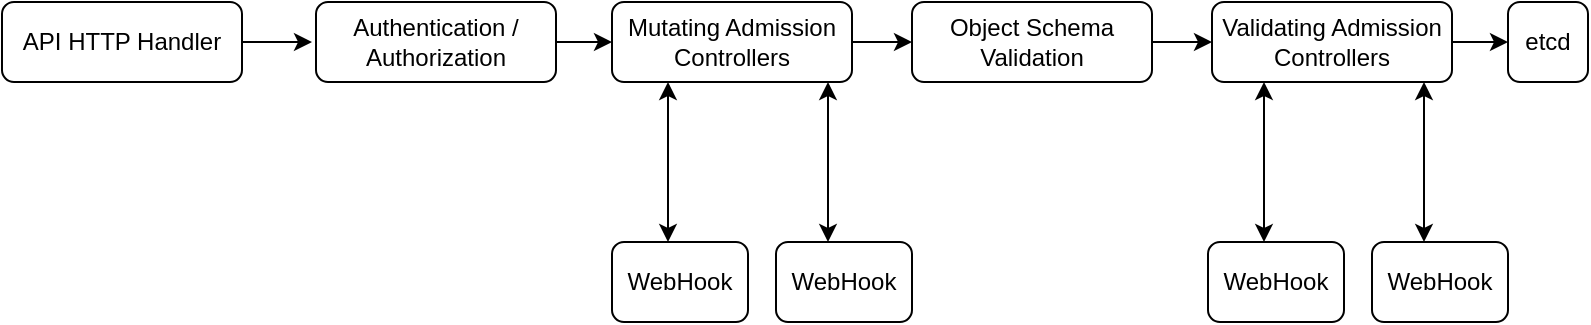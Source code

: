 <mxfile version="12.5.1" type="device"><diagram id="C5RBs43oDa-KdzZeNtuy" name="Page-1"><mxGraphModel dx="1422" dy="725" grid="1" gridSize="10" guides="1" tooltips="1" connect="1" arrows="1" fold="1" page="1" pageScale="1" pageWidth="827" pageHeight="1169" math="0" shadow="0"><root><mxCell id="WIyWlLk6GJQsqaUBKTNV-0"/><mxCell id="WIyWlLk6GJQsqaUBKTNV-1" parent="WIyWlLk6GJQsqaUBKTNV-0"/><mxCell id="X1aqrODTcFTo8A_dyaKB-1" value="" style="edgeStyle=orthogonalEdgeStyle;rounded=0;orthogonalLoop=1;jettySize=auto;html=1;" edge="1" parent="WIyWlLk6GJQsqaUBKTNV-1" source="WIyWlLk6GJQsqaUBKTNV-3"><mxGeometry relative="1" as="geometry"><mxPoint x="172" y="70" as="targetPoint"/></mxGeometry></mxCell><mxCell id="WIyWlLk6GJQsqaUBKTNV-3" value="API HTTP Handler" style="rounded=1;whiteSpace=wrap;html=1;fontSize=12;glass=0;strokeWidth=1;shadow=0;" parent="WIyWlLk6GJQsqaUBKTNV-1" vertex="1"><mxGeometry x="17" y="50" width="120" height="40" as="geometry"/></mxCell><mxCell id="X1aqrODTcFTo8A_dyaKB-2" value="" style="edgeStyle=orthogonalEdgeStyle;rounded=0;orthogonalLoop=1;jettySize=auto;html=1;" edge="1" parent="WIyWlLk6GJQsqaUBKTNV-1" source="X1aqrODTcFTo8A_dyaKB-0" target="WIyWlLk6GJQsqaUBKTNV-7"><mxGeometry relative="1" as="geometry"/></mxCell><mxCell id="X1aqrODTcFTo8A_dyaKB-0" value="Authentication / Authorization" style="rounded=1;whiteSpace=wrap;html=1;fontSize=12;glass=0;strokeWidth=1;shadow=0;" vertex="1" parent="WIyWlLk6GJQsqaUBKTNV-1"><mxGeometry x="174" y="50" width="120" height="40" as="geometry"/></mxCell><mxCell id="X1aqrODTcFTo8A_dyaKB-9" value="" style="edgeStyle=orthogonalEdgeStyle;rounded=0;orthogonalLoop=1;jettySize=auto;html=1;" edge="1" parent="WIyWlLk6GJQsqaUBKTNV-1" source="WIyWlLk6GJQsqaUBKTNV-7" target="X1aqrODTcFTo8A_dyaKB-8"><mxGeometry relative="1" as="geometry"/></mxCell><mxCell id="X1aqrODTcFTo8A_dyaKB-15" value="" style="edgeStyle=orthogonalEdgeStyle;rounded=0;orthogonalLoop=1;jettySize=auto;html=1;startArrow=classic;startFill=1;" edge="1" parent="WIyWlLk6GJQsqaUBKTNV-1" source="WIyWlLk6GJQsqaUBKTNV-7" target="X1aqrODTcFTo8A_dyaKB-14"><mxGeometry relative="1" as="geometry"><Array as="points"><mxPoint x="350" y="120"/><mxPoint x="350" y="120"/></Array></mxGeometry></mxCell><mxCell id="X1aqrODTcFTo8A_dyaKB-16" value="" style="edgeStyle=orthogonalEdgeStyle;rounded=0;orthogonalLoop=1;jettySize=auto;html=1;startArrow=classic;startFill=1;" edge="1" parent="WIyWlLk6GJQsqaUBKTNV-1" source="WIyWlLk6GJQsqaUBKTNV-7"><mxGeometry relative="1" as="geometry"><mxPoint x="430" y="170" as="targetPoint"/><Array as="points"><mxPoint x="430" y="110"/><mxPoint x="430" y="110"/></Array></mxGeometry></mxCell><mxCell id="WIyWlLk6GJQsqaUBKTNV-7" value="Mutating Admission Controllers" style="rounded=1;whiteSpace=wrap;html=1;fontSize=12;glass=0;strokeWidth=1;shadow=0;" parent="WIyWlLk6GJQsqaUBKTNV-1" vertex="1"><mxGeometry x="322" y="50" width="120" height="40" as="geometry"/></mxCell><mxCell id="X1aqrODTcFTo8A_dyaKB-14" value="WebHook" style="rounded=1;whiteSpace=wrap;html=1;fontSize=12;glass=0;strokeWidth=1;shadow=0;" vertex="1" parent="WIyWlLk6GJQsqaUBKTNV-1"><mxGeometry x="322" y="170" width="68" height="40" as="geometry"/></mxCell><mxCell id="X1aqrODTcFTo8A_dyaKB-11" value="" style="edgeStyle=orthogonalEdgeStyle;rounded=0;orthogonalLoop=1;jettySize=auto;html=1;" edge="1" parent="WIyWlLk6GJQsqaUBKTNV-1" source="X1aqrODTcFTo8A_dyaKB-8" target="X1aqrODTcFTo8A_dyaKB-10"><mxGeometry relative="1" as="geometry"/></mxCell><mxCell id="X1aqrODTcFTo8A_dyaKB-8" value="&lt;span style=&quot;white-space: normal&quot;&gt;Object Schema Validation&lt;/span&gt;" style="rounded=1;whiteSpace=wrap;html=1;fontSize=12;glass=0;strokeWidth=1;shadow=0;" vertex="1" parent="WIyWlLk6GJQsqaUBKTNV-1"><mxGeometry x="472" y="50" width="120" height="40" as="geometry"/></mxCell><mxCell id="X1aqrODTcFTo8A_dyaKB-13" value="" style="edgeStyle=orthogonalEdgeStyle;rounded=0;orthogonalLoop=1;jettySize=auto;html=1;" edge="1" parent="WIyWlLk6GJQsqaUBKTNV-1" source="X1aqrODTcFTo8A_dyaKB-10" target="X1aqrODTcFTo8A_dyaKB-12"><mxGeometry relative="1" as="geometry"/></mxCell><mxCell id="X1aqrODTcFTo8A_dyaKB-10" value="Validating Admission Controllers" style="rounded=1;whiteSpace=wrap;html=1;fontSize=12;glass=0;strokeWidth=1;shadow=0;" vertex="1" parent="WIyWlLk6GJQsqaUBKTNV-1"><mxGeometry x="622" y="50" width="120" height="40" as="geometry"/></mxCell><mxCell id="X1aqrODTcFTo8A_dyaKB-12" value="etcd" style="rounded=1;whiteSpace=wrap;html=1;fontSize=12;glass=0;strokeWidth=1;shadow=0;" vertex="1" parent="WIyWlLk6GJQsqaUBKTNV-1"><mxGeometry x="770" y="50" width="40" height="40" as="geometry"/></mxCell><mxCell id="X1aqrODTcFTo8A_dyaKB-18" value="WebHook" style="rounded=1;whiteSpace=wrap;html=1;fontSize=12;glass=0;strokeWidth=1;shadow=0;" vertex="1" parent="WIyWlLk6GJQsqaUBKTNV-1"><mxGeometry x="404" y="170" width="68" height="40" as="geometry"/></mxCell><mxCell id="X1aqrODTcFTo8A_dyaKB-21" value="WebHook" style="rounded=1;whiteSpace=wrap;html=1;fontSize=12;glass=0;strokeWidth=1;shadow=0;" vertex="1" parent="WIyWlLk6GJQsqaUBKTNV-1"><mxGeometry x="620" y="170" width="68" height="40" as="geometry"/></mxCell><mxCell id="X1aqrODTcFTo8A_dyaKB-22" value="WebHook" style="rounded=1;whiteSpace=wrap;html=1;fontSize=12;glass=0;strokeWidth=1;shadow=0;" vertex="1" parent="WIyWlLk6GJQsqaUBKTNV-1"><mxGeometry x="702" y="170" width="68" height="40" as="geometry"/></mxCell><mxCell id="X1aqrODTcFTo8A_dyaKB-23" value="" style="edgeStyle=orthogonalEdgeStyle;rounded=0;orthogonalLoop=1;jettySize=auto;html=1;startArrow=classic;startFill=1;" edge="1" target="X1aqrODTcFTo8A_dyaKB-21" parent="WIyWlLk6GJQsqaUBKTNV-1"><mxGeometry relative="1" as="geometry"><mxPoint x="648" y="90" as="sourcePoint"/><Array as="points"><mxPoint x="648" y="120"/><mxPoint x="648" y="120"/></Array></mxGeometry></mxCell><mxCell id="X1aqrODTcFTo8A_dyaKB-24" value="" style="edgeStyle=orthogonalEdgeStyle;rounded=0;orthogonalLoop=1;jettySize=auto;html=1;startArrow=classic;startFill=1;" edge="1" parent="WIyWlLk6GJQsqaUBKTNV-1"><mxGeometry relative="1" as="geometry"><mxPoint x="728" y="90" as="sourcePoint"/><mxPoint x="728" y="170" as="targetPoint"/><Array as="points"><mxPoint x="728" y="110"/><mxPoint x="728" y="110"/></Array></mxGeometry></mxCell></root></mxGraphModel></diagram></mxfile>